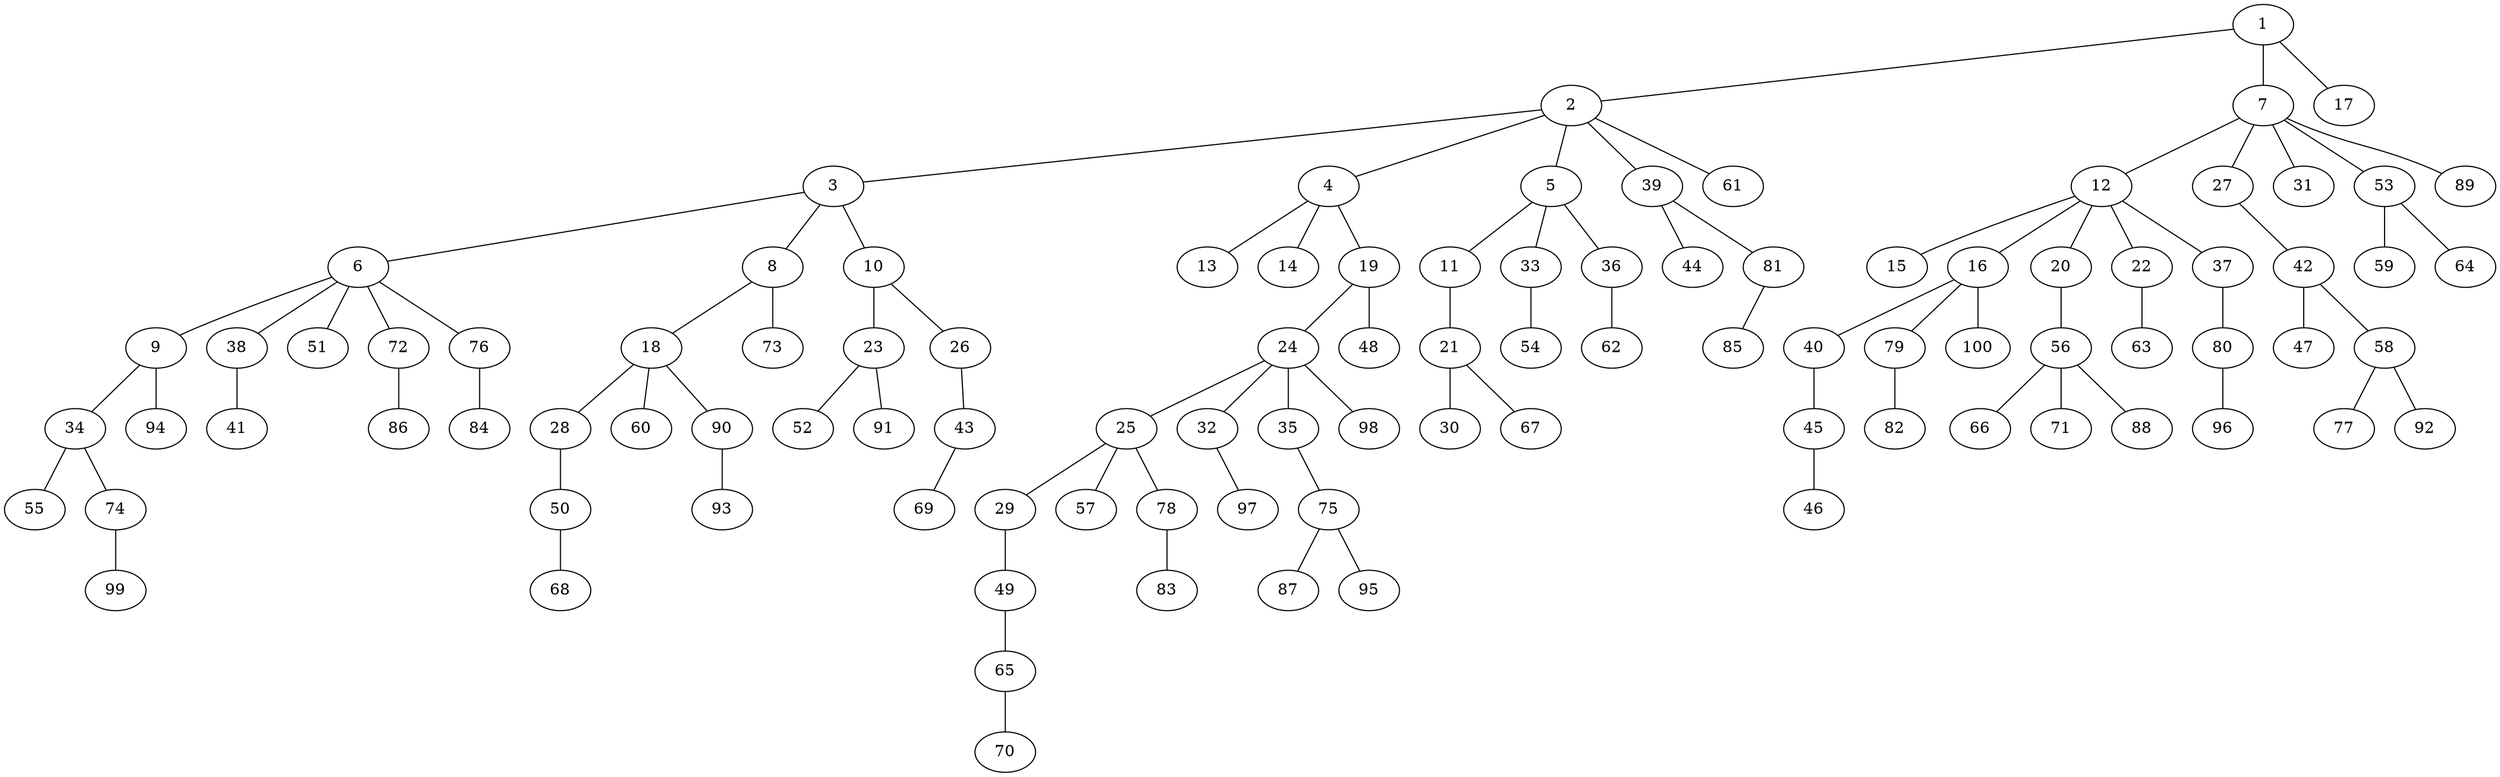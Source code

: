 graph graphname {1--2
1--7
1--17
2--3
2--4
2--5
2--39
2--61
3--6
3--8
3--10
4--13
4--14
4--19
5--11
5--33
5--36
6--9
6--38
6--51
6--72
6--76
7--12
7--27
7--31
7--53
7--89
8--18
8--73
9--34
9--94
10--23
10--26
11--21
12--15
12--16
12--20
12--22
12--37
16--40
16--79
16--100
18--28
18--60
18--90
19--24
19--48
20--56
21--30
21--67
22--63
23--52
23--91
24--25
24--32
24--35
24--98
25--29
25--57
25--78
26--43
27--42
28--50
29--49
32--97
33--54
34--55
34--74
35--75
36--62
37--80
38--41
39--44
39--81
40--45
42--47
42--58
43--69
45--46
49--65
50--68
53--59
53--64
56--66
56--71
56--88
58--77
58--92
65--70
72--86
74--99
75--87
75--95
76--84
78--83
79--82
80--96
81--85
90--93
}
